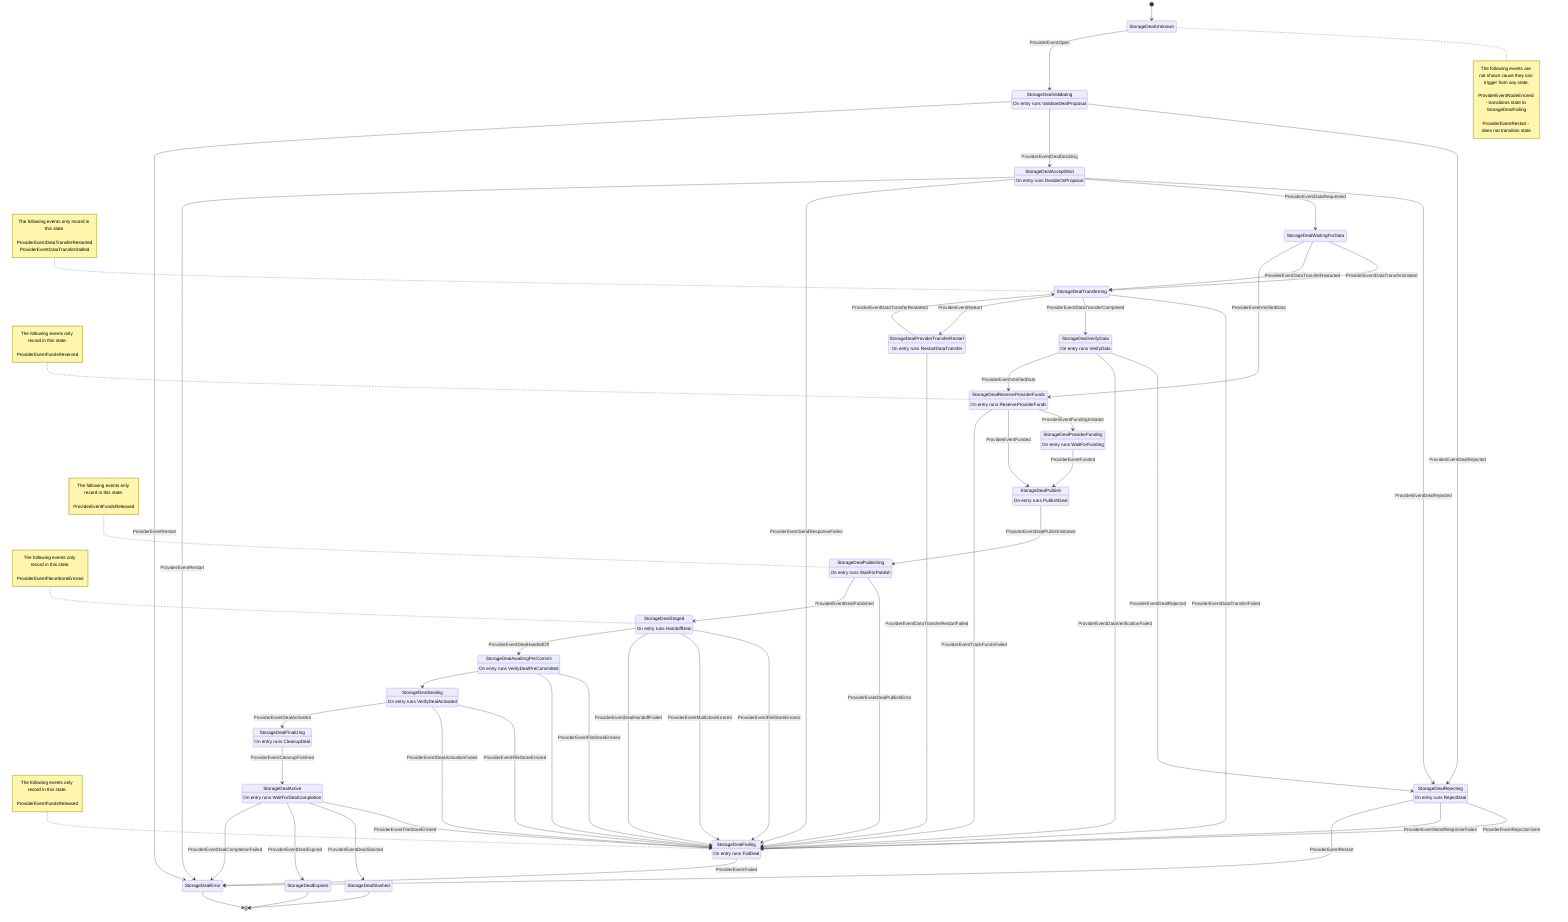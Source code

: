 stateDiagram-v2
	state "StorageDealUnknown" as 0
	state "StorageDealStaged" as 4
	state "StorageDealAwaitingPreCommit" as 5
	state "StorageDealSealing" as 6
	state "StorageDealFinalizing" as 7
	state "StorageDealActive" as 8
	state "StorageDealExpired" as 9
	state "StorageDealSlashed" as 10
	state "StorageDealRejecting" as 11
	state "StorageDealFailing" as 12
	state "StorageDealValidating" as 15
	state "StorageDealAcceptWait" as 16
	state "StorageDealTransferring" as 18
	state "StorageDealWaitingForData" as 19
	state "StorageDealVerifyData" as 20
	state "StorageDealReserveProviderFunds" as 21
	state "StorageDealProviderFunding" as 23
	state "StorageDealPublish" as 25
	state "StorageDealPublishing" as 26
	state "StorageDealError" as 27
	state "StorageDealProviderTransferRestart" as 28
	4 : On entry runs HandoffDeal
	5 : On entry runs VerifyDealPreCommitted
	6 : On entry runs VerifyDealActivated
	7 : On entry runs CleanupDeal
	8 : On entry runs WaitForDealCompletion
	11 : On entry runs RejectDeal
	12 : On entry runs FailDeal
	15 : On entry runs ValidateDealProposal
	16 : On entry runs DecideOnProposal
	20 : On entry runs VerifyData
	21 : On entry runs ReserveProviderFunds
	23 : On entry runs WaitForFunding
	25 : On entry runs PublishDeal
	26 : On entry runs WaitForPublish
	28 : On entry runs RestartDataTransfer
	[*] --> 0
	note right of 0
		The following events are not shown cause they can trigger from any state.

		ProviderEventNodeErrored - transitions state to StorageDealFailing
		ProviderEventRestart - does not transition state
	end note
	0 --> 15 : ProviderEventOpen
	15 --> 11 : ProviderEventDealRejected
	16 --> 11 : ProviderEventDealRejected
	20 --> 11 : ProviderEventDealRejected
	11 --> 12 : ProviderEventRejectionSent
	15 --> 16 : ProviderEventDealDeciding
	16 --> 19 : ProviderEventDataRequested
	18 --> 12 : ProviderEventDataTransferFailed
	19 --> 18 : ProviderEventDataTransferInitiated
	28 --> 12 : ProviderEventDataTransferRestartFailed
	19 --> 18 : ProviderEventDataTransferRestarted
	28 --> 18 : ProviderEventDataTransferRestarted
	18 --> 20 : ProviderEventDataTransferCompleted
	20 --> 12 : ProviderEventDataVerificationFailed
	19 --> 21 : ProviderEventVerifiedData
	20 --> 21 : ProviderEventVerifiedData
	21 --> 23 : ProviderEventFundingInitiated
	21 --> 25 : ProviderEventFunded
	23 --> 25 : ProviderEventFunded
	25 --> 26 : ProviderEventDealPublishInitiated
	26 --> 12 : ProviderEventDealPublishError
	11 --> 12 : ProviderEventSendResponseFailed
	16 --> 12 : ProviderEventSendResponseFailed
	26 --> 4 : ProviderEventDealPublished
	4 --> 12 : ProviderEventFileStoreErrored
	5 --> 12 : ProviderEventFileStoreErrored
	6 --> 12 : ProviderEventFileStoreErrored
	8 --> 12 : ProviderEventFileStoreErrored
	4 --> 12 : ProviderEventMultistoreErrored
	4 --> 12 : ProviderEventDealHandoffFailed
	4 --> 5 : ProviderEventDealHandedOff
	5 --> 12 : <invalid Value>
	5 --> 6 : <invalid Value>
	6 --> 12 : ProviderEventDealActivationFailed
	6 --> 7 : ProviderEventDealActivated
	7 --> 8 : ProviderEventCleanupFinished
	8 --> 10 : ProviderEventDealSlashed
	8 --> 9 : ProviderEventDealExpired
	8 --> 27 : ProviderEventDealCompletionFailed
	12 --> 27 : ProviderEventFailed
	11 --> 27 : ProviderEventRestart
	15 --> 27 : ProviderEventRestart
	16 --> 27 : ProviderEventRestart
	18 --> 28 : ProviderEventRestart
	21 --> 12 : ProviderEventTrackFundsFailed

	note left of 4 : The following events only record in this state.<br><br>ProviderEventPieceStoreErrored


	note left of 12 : The following events only record in this state.<br><br>ProviderEventFundsReleased


	note left of 18 : The following events only record in this state.<br><br>ProviderEventDataTransferRestarted<br>ProviderEventDataTransferStalled


	note left of 21 : The following events only record in this state.<br><br>ProviderEventFundsReserved


	note left of 26 : The following events only record in this state.<br><br>ProviderEventFundsReleased

	27 --> [*]
	10 --> [*]
	9 --> [*]